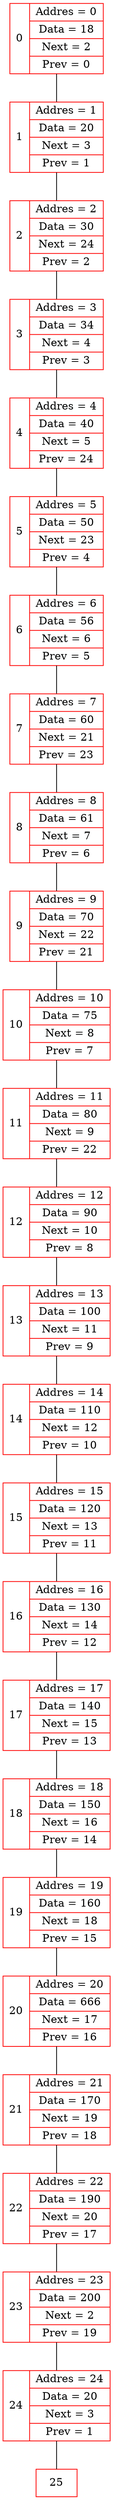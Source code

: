 graph graphname 
 {
node [shape=record, color = "red"];		//Описание блоков графа
		0[label="{0}|{Addres = 0| Data = 18|Next = 2| Prev = 0}"];
		1[label="{1}|{Addres = 1| Data = 20|Next = 3| Prev = 1}"];
		2[label="{2}|{Addres = 2| Data = 30|Next = 24| Prev = 2}"];
		3[label="{3}|{Addres = 3| Data = 34|Next = 4| Prev = 3}"];
		4[label="{4}|{Addres = 4| Data = 40|Next = 5| Prev = 24}"];
		5[label="{5}|{Addres = 5| Data = 50|Next = 23| Prev = 4}"];
		6[label="{6}|{Addres = 6| Data = 56|Next = 6| Prev = 5}"];
		7[label="{7}|{Addres = 7| Data = 60|Next = 21| Prev = 23}"];
		8[label="{8}|{Addres = 8| Data = 61|Next = 7| Prev = 6}"];
		9[label="{9}|{Addres = 9| Data = 70|Next = 22| Prev = 21}"];
		10[label="{10}|{Addres = 10| Data = 75|Next = 8| Prev = 7}"];
		11[label="{11}|{Addres = 11| Data = 80|Next = 9| Prev = 22}"];
		12[label="{12}|{Addres = 12| Data = 90|Next = 10| Prev = 8}"];
		13[label="{13}|{Addres = 13| Data = 100|Next = 11| Prev = 9}"];
		14[label="{14}|{Addres = 14| Data = 110|Next = 12| Prev = 10}"];
		15[label="{15}|{Addres = 15| Data = 120|Next = 13| Prev = 11}"];
		16[label="{16}|{Addres = 16| Data = 130|Next = 14| Prev = 12}"];
		17[label="{17}|{Addres = 17| Data = 140|Next = 15| Prev = 13}"];
		18[label="{18}|{Addres = 18| Data = 150|Next = 16| Prev = 14}"];
		19[label="{19}|{Addres = 19| Data = 160|Next = 18| Prev = 15}"];
		20[label="{20}|{Addres = 20| Data = 666|Next = 17| Prev = 16}"];
		21[label="{21}|{Addres = 21| Data = 170|Next = 19| Prev = 18}"];
		22[label="{22}|{Addres = 22| Data = 190|Next = 20| Prev = 17}"];
		23[label="{23}|{Addres = 23| Data = 200|Next = 2| Prev = 19}"];
		24[label="{24}|{Addres = 24| Data = 20|Next = 3| Prev = 1}"];


//Связь блоков
		0 -- 1 [arrowhead = diamond]; 
		1 -- 2 [arrowhead = diamond]; 
		2 -- 3 [arrowhead = diamond]; 
		3 -- 4 [arrowhead = diamond]; 
		4 -- 5 [arrowhead = diamond]; 
		5 -- 6 [arrowhead = diamond]; 
		6 -- 7 [arrowhead = diamond]; 
		7 -- 8 [arrowhead = diamond]; 
		8 -- 9 [arrowhead = diamond]; 
		9 -- 10 [arrowhead = diamond]; 
		10 -- 11 [arrowhead = diamond]; 
		11 -- 12 [arrowhead = diamond]; 
		12 -- 13 [arrowhead = diamond]; 
		13 -- 14 [arrowhead = diamond]; 
		14 -- 15 [arrowhead = diamond]; 
		15 -- 16 [arrowhead = diamond]; 
		16 -- 17 [arrowhead = diamond]; 
		17 -- 18 [arrowhead = diamond]; 
		18 -- 19 [arrowhead = diamond]; 
		19 -- 20 [arrowhead = diamond]; 
		20 -- 21 [arrowhead = diamond]; 
		21 -- 22 [arrowhead = diamond]; 
		22 -- 23 [arrowhead = diamond]; 
		23 -- 24 [arrowhead = diamond]; 
		24 -- 25 [arrowhead = diamond]; 
}